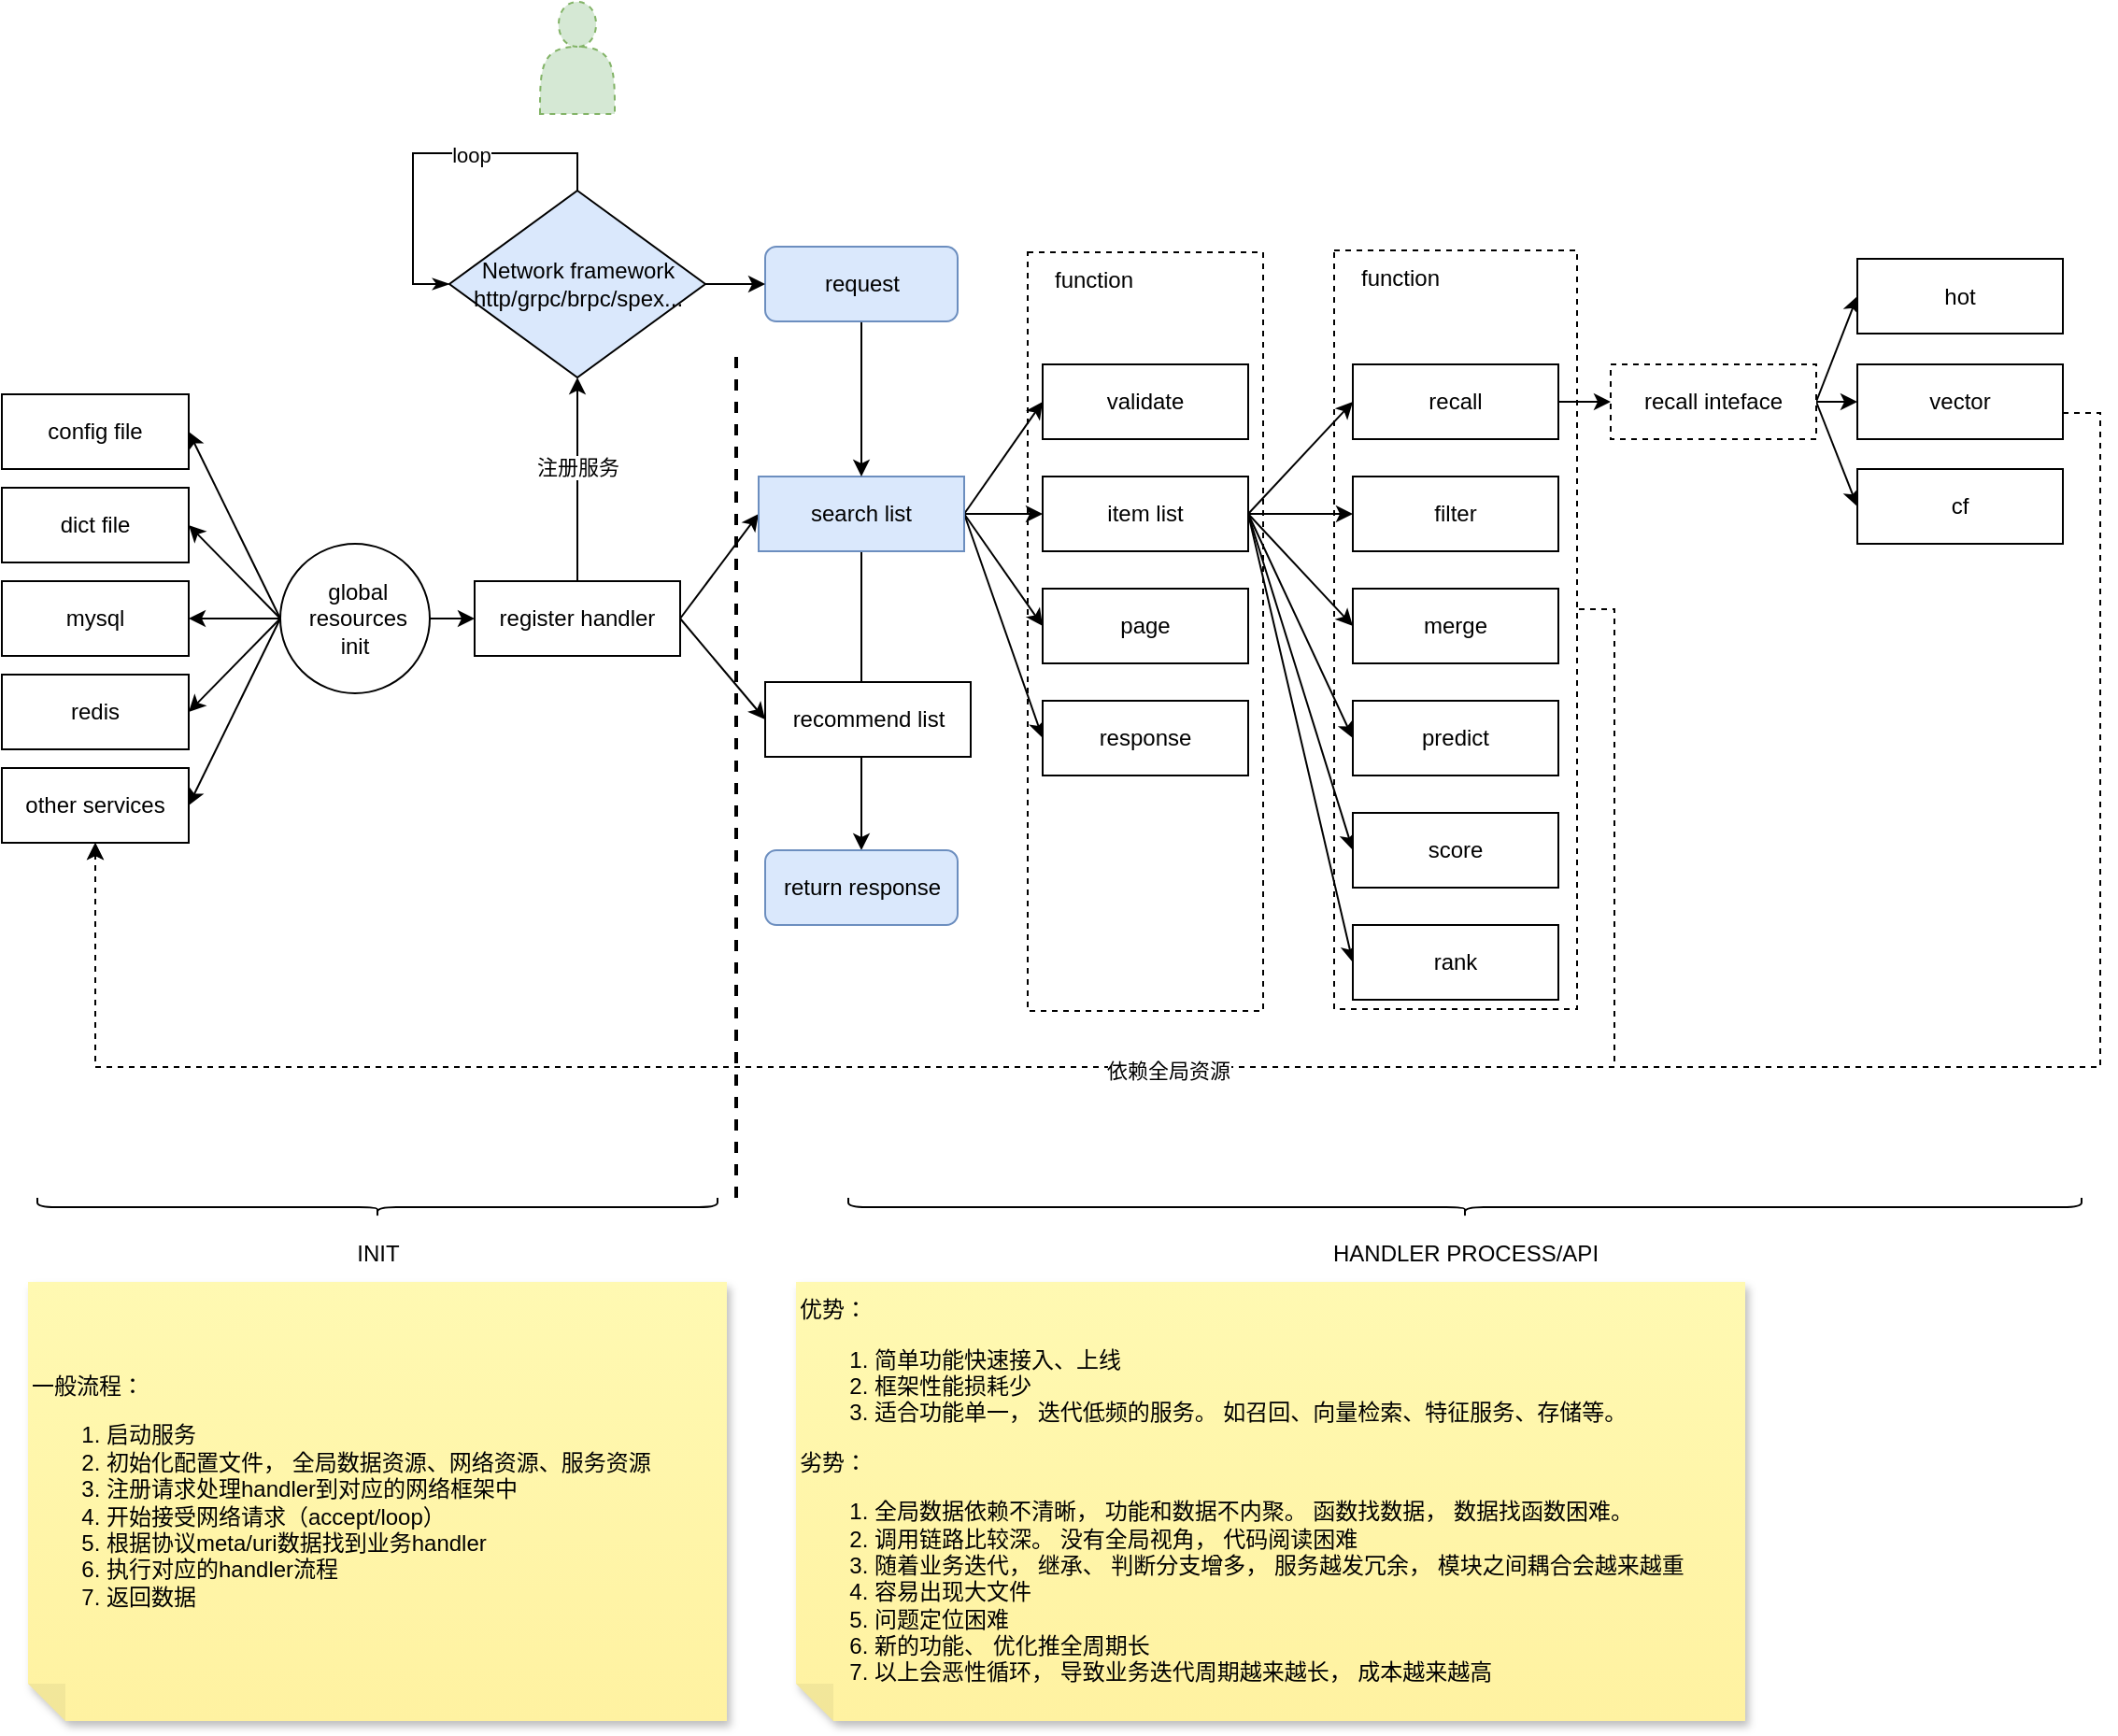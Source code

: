 <mxfile version="20.2.3" type="github">
  <diagram id="JJmWhjyOwM89aCiY69w7" name="第 1 页">
    <mxGraphModel dx="1234" dy="825" grid="1" gridSize="10" guides="1" tooltips="1" connect="1" arrows="1" fold="1" page="1" pageScale="1" pageWidth="3300" pageHeight="4681" math="0" shadow="0">
      <root>
        <mxCell id="0" />
        <mxCell id="1" parent="0" />
        <mxCell id="9VdhH4_OahOFBLT25fH9-60" style="edgeStyle=orthogonalEdgeStyle;rounded=0;orthogonalLoop=1;jettySize=auto;html=1;exitX=1;exitY=0.5;exitDx=0;exitDy=0;entryX=0.5;entryY=1;entryDx=0;entryDy=0;dashed=1;" edge="1" parent="1" source="9VdhH4_OahOFBLT25fH9-56" target="9VdhH4_OahOFBLT25fH9-7">
          <mxGeometry relative="1" as="geometry">
            <Array as="points">
              <mxPoint x="910" y="455" />
              <mxPoint x="910" y="700" />
              <mxPoint x="97" y="700" />
            </Array>
          </mxGeometry>
        </mxCell>
        <mxCell id="9VdhH4_OahOFBLT25fH9-56" value="" style="rounded=0;whiteSpace=wrap;html=1;dashed=1;" vertex="1" parent="1">
          <mxGeometry x="760" y="263" width="130" height="406" as="geometry" />
        </mxCell>
        <mxCell id="9VdhH4_OahOFBLT25fH9-55" value="" style="rounded=0;whiteSpace=wrap;html=1;dashed=1;" vertex="1" parent="1">
          <mxGeometry x="596" y="264" width="126" height="406" as="geometry" />
        </mxCell>
        <mxCell id="9VdhH4_OahOFBLT25fH9-8" style="rounded=0;orthogonalLoop=1;jettySize=auto;html=1;entryX=1;entryY=0.5;entryDx=0;entryDy=0;exitX=0;exitY=0.5;exitDx=0;exitDy=0;" edge="1" parent="1" source="9VdhH4_OahOFBLT25fH9-1" target="9VdhH4_OahOFBLT25fH9-3">
          <mxGeometry relative="1" as="geometry" />
        </mxCell>
        <mxCell id="9VdhH4_OahOFBLT25fH9-9" style="edgeStyle=none;rounded=0;orthogonalLoop=1;jettySize=auto;html=1;exitX=0;exitY=0.5;exitDx=0;exitDy=0;entryX=1;entryY=0.5;entryDx=0;entryDy=0;" edge="1" parent="1" source="9VdhH4_OahOFBLT25fH9-1" target="9VdhH4_OahOFBLT25fH9-4">
          <mxGeometry relative="1" as="geometry" />
        </mxCell>
        <mxCell id="9VdhH4_OahOFBLT25fH9-10" style="edgeStyle=none;rounded=0;orthogonalLoop=1;jettySize=auto;html=1;exitX=0;exitY=0.5;exitDx=0;exitDy=0;entryX=1;entryY=0.5;entryDx=0;entryDy=0;" edge="1" parent="1" source="9VdhH4_OahOFBLT25fH9-1" target="9VdhH4_OahOFBLT25fH9-5">
          <mxGeometry relative="1" as="geometry" />
        </mxCell>
        <mxCell id="9VdhH4_OahOFBLT25fH9-11" style="edgeStyle=none;rounded=0;orthogonalLoop=1;jettySize=auto;html=1;exitX=0;exitY=0.5;exitDx=0;exitDy=0;entryX=1;entryY=0.5;entryDx=0;entryDy=0;" edge="1" parent="1" source="9VdhH4_OahOFBLT25fH9-1" target="9VdhH4_OahOFBLT25fH9-6">
          <mxGeometry relative="1" as="geometry" />
        </mxCell>
        <mxCell id="9VdhH4_OahOFBLT25fH9-12" style="edgeStyle=none;rounded=0;orthogonalLoop=1;jettySize=auto;html=1;exitX=0;exitY=0.5;exitDx=0;exitDy=0;entryX=1;entryY=0.5;entryDx=0;entryDy=0;" edge="1" parent="1" source="9VdhH4_OahOFBLT25fH9-1" target="9VdhH4_OahOFBLT25fH9-7">
          <mxGeometry relative="1" as="geometry" />
        </mxCell>
        <mxCell id="9VdhH4_OahOFBLT25fH9-59" style="edgeStyle=none;rounded=0;orthogonalLoop=1;jettySize=auto;html=1;exitX=1;exitY=0.5;exitDx=0;exitDy=0;entryX=0;entryY=0.5;entryDx=0;entryDy=0;" edge="1" parent="1" source="9VdhH4_OahOFBLT25fH9-1" target="9VdhH4_OahOFBLT25fH9-13">
          <mxGeometry relative="1" as="geometry" />
        </mxCell>
        <mxCell id="9VdhH4_OahOFBLT25fH9-1" value="&amp;nbsp;global&lt;br&gt;&amp;nbsp;&lt;span style=&quot;background-color: initial;&quot;&gt;resources&lt;/span&gt;&lt;div&gt;init&lt;/div&gt;" style="ellipse;whiteSpace=wrap;html=1;aspect=fixed;" vertex="1" parent="1">
          <mxGeometry x="196" y="420" width="80" height="80" as="geometry" />
        </mxCell>
        <mxCell id="9VdhH4_OahOFBLT25fH9-3" value="config file" style="rounded=0;whiteSpace=wrap;html=1;" vertex="1" parent="1">
          <mxGeometry x="47" y="340" width="100" height="40" as="geometry" />
        </mxCell>
        <mxCell id="9VdhH4_OahOFBLT25fH9-4" value="dict file" style="rounded=0;whiteSpace=wrap;html=1;" vertex="1" parent="1">
          <mxGeometry x="47" y="390" width="100" height="40" as="geometry" />
        </mxCell>
        <mxCell id="9VdhH4_OahOFBLT25fH9-5" value="mysql" style="rounded=0;whiteSpace=wrap;html=1;" vertex="1" parent="1">
          <mxGeometry x="47" y="440" width="100" height="40" as="geometry" />
        </mxCell>
        <mxCell id="9VdhH4_OahOFBLT25fH9-6" value="redis" style="rounded=0;whiteSpace=wrap;html=1;" vertex="1" parent="1">
          <mxGeometry x="47" y="490" width="100" height="40" as="geometry" />
        </mxCell>
        <mxCell id="9VdhH4_OahOFBLT25fH9-7" value="other services" style="rounded=0;whiteSpace=wrap;html=1;" vertex="1" parent="1">
          <mxGeometry x="47" y="540" width="100" height="40" as="geometry" />
        </mxCell>
        <mxCell id="9VdhH4_OahOFBLT25fH9-17" style="edgeStyle=none;rounded=0;orthogonalLoop=1;jettySize=auto;html=1;exitX=1;exitY=0.5;exitDx=0;exitDy=0;entryX=0;entryY=0.5;entryDx=0;entryDy=0;" edge="1" parent="1" source="9VdhH4_OahOFBLT25fH9-13" target="9VdhH4_OahOFBLT25fH9-15">
          <mxGeometry relative="1" as="geometry" />
        </mxCell>
        <mxCell id="9VdhH4_OahOFBLT25fH9-18" style="edgeStyle=none;rounded=0;orthogonalLoop=1;jettySize=auto;html=1;exitX=1;exitY=0.5;exitDx=0;exitDy=0;entryX=0;entryY=0.5;entryDx=0;entryDy=0;" edge="1" parent="1" source="9VdhH4_OahOFBLT25fH9-13" target="9VdhH4_OahOFBLT25fH9-16">
          <mxGeometry relative="1" as="geometry" />
        </mxCell>
        <mxCell id="9VdhH4_OahOFBLT25fH9-65" style="edgeStyle=orthogonalEdgeStyle;rounded=0;orthogonalLoop=1;jettySize=auto;html=1;exitX=0.5;exitY=0;exitDx=0;exitDy=0;entryX=0.5;entryY=1;entryDx=0;entryDy=0;" edge="1" parent="1" source="9VdhH4_OahOFBLT25fH9-13" target="9VdhH4_OahOFBLT25fH9-78">
          <mxGeometry relative="1" as="geometry" />
        </mxCell>
        <mxCell id="9VdhH4_OahOFBLT25fH9-66" value="注册服务" style="edgeLabel;html=1;align=center;verticalAlign=middle;resizable=0;points=[];" vertex="1" connectable="0" parent="9VdhH4_OahOFBLT25fH9-65">
          <mxGeometry x="0.115" relative="1" as="geometry">
            <mxPoint as="offset" />
          </mxGeometry>
        </mxCell>
        <mxCell id="9VdhH4_OahOFBLT25fH9-13" value="register handler" style="rounded=0;whiteSpace=wrap;html=1;" vertex="1" parent="1">
          <mxGeometry x="300" y="440" width="110" height="40" as="geometry" />
        </mxCell>
        <mxCell id="9VdhH4_OahOFBLT25fH9-30" style="edgeStyle=none;rounded=0;orthogonalLoop=1;jettySize=auto;html=1;exitX=1;exitY=0.5;exitDx=0;exitDy=0;entryX=0;entryY=0.5;entryDx=0;entryDy=0;" edge="1" parent="1" source="9VdhH4_OahOFBLT25fH9-15" target="9VdhH4_OahOFBLT25fH9-20">
          <mxGeometry relative="1" as="geometry" />
        </mxCell>
        <mxCell id="9VdhH4_OahOFBLT25fH9-31" style="edgeStyle=none;rounded=0;orthogonalLoop=1;jettySize=auto;html=1;exitX=1;exitY=0.5;exitDx=0;exitDy=0;entryX=0;entryY=0.5;entryDx=0;entryDy=0;" edge="1" parent="1" source="9VdhH4_OahOFBLT25fH9-15" target="9VdhH4_OahOFBLT25fH9-21">
          <mxGeometry relative="1" as="geometry" />
        </mxCell>
        <mxCell id="9VdhH4_OahOFBLT25fH9-32" style="edgeStyle=none;rounded=0;orthogonalLoop=1;jettySize=auto;html=1;exitX=1;exitY=0.5;exitDx=0;exitDy=0;entryX=0;entryY=0.5;entryDx=0;entryDy=0;" edge="1" parent="1" source="9VdhH4_OahOFBLT25fH9-15" target="9VdhH4_OahOFBLT25fH9-22">
          <mxGeometry relative="1" as="geometry" />
        </mxCell>
        <mxCell id="9VdhH4_OahOFBLT25fH9-33" style="edgeStyle=none;rounded=0;orthogonalLoop=1;jettySize=auto;html=1;exitX=1;exitY=0.5;exitDx=0;exitDy=0;entryX=0;entryY=0.5;entryDx=0;entryDy=0;" edge="1" parent="1" source="9VdhH4_OahOFBLT25fH9-15" target="9VdhH4_OahOFBLT25fH9-23">
          <mxGeometry relative="1" as="geometry" />
        </mxCell>
        <mxCell id="9VdhH4_OahOFBLT25fH9-54" style="edgeStyle=none;rounded=0;orthogonalLoop=1;jettySize=auto;html=1;exitX=0.5;exitY=1;exitDx=0;exitDy=0;" edge="1" parent="1" source="9VdhH4_OahOFBLT25fH9-15" target="9VdhH4_OahOFBLT25fH9-53">
          <mxGeometry relative="1" as="geometry" />
        </mxCell>
        <mxCell id="9VdhH4_OahOFBLT25fH9-15" value="search list" style="rounded=0;whiteSpace=wrap;html=1;fillColor=#dae8fc;strokeColor=#6c8ebf;" vertex="1" parent="1">
          <mxGeometry x="452" y="384" width="110" height="40" as="geometry" />
        </mxCell>
        <mxCell id="9VdhH4_OahOFBLT25fH9-16" value="recommend list" style="rounded=0;whiteSpace=wrap;html=1;" vertex="1" parent="1">
          <mxGeometry x="455.5" y="494" width="110" height="40" as="geometry" />
        </mxCell>
        <mxCell id="9VdhH4_OahOFBLT25fH9-20" value="validate" style="rounded=0;whiteSpace=wrap;html=1;" vertex="1" parent="1">
          <mxGeometry x="604" y="324" width="110" height="40" as="geometry" />
        </mxCell>
        <mxCell id="9VdhH4_OahOFBLT25fH9-34" style="edgeStyle=none;rounded=0;orthogonalLoop=1;jettySize=auto;html=1;exitX=1;exitY=0.5;exitDx=0;exitDy=0;entryX=0;entryY=0.5;entryDx=0;entryDy=0;" edge="1" parent="1" source="9VdhH4_OahOFBLT25fH9-21" target="9VdhH4_OahOFBLT25fH9-24">
          <mxGeometry relative="1" as="geometry" />
        </mxCell>
        <mxCell id="9VdhH4_OahOFBLT25fH9-35" style="edgeStyle=none;rounded=0;orthogonalLoop=1;jettySize=auto;html=1;exitX=1;exitY=0.5;exitDx=0;exitDy=0;entryX=0;entryY=0.5;entryDx=0;entryDy=0;" edge="1" parent="1" source="9VdhH4_OahOFBLT25fH9-21" target="9VdhH4_OahOFBLT25fH9-25">
          <mxGeometry relative="1" as="geometry" />
        </mxCell>
        <mxCell id="9VdhH4_OahOFBLT25fH9-36" style="edgeStyle=none;rounded=0;orthogonalLoop=1;jettySize=auto;html=1;exitX=1;exitY=0.5;exitDx=0;exitDy=0;entryX=0;entryY=0.5;entryDx=0;entryDy=0;" edge="1" parent="1" source="9VdhH4_OahOFBLT25fH9-21" target="9VdhH4_OahOFBLT25fH9-26">
          <mxGeometry relative="1" as="geometry" />
        </mxCell>
        <mxCell id="9VdhH4_OahOFBLT25fH9-37" style="edgeStyle=none;rounded=0;orthogonalLoop=1;jettySize=auto;html=1;exitX=1;exitY=0.5;exitDx=0;exitDy=0;entryX=0;entryY=0.5;entryDx=0;entryDy=0;" edge="1" parent="1" source="9VdhH4_OahOFBLT25fH9-21" target="9VdhH4_OahOFBLT25fH9-27">
          <mxGeometry relative="1" as="geometry" />
        </mxCell>
        <mxCell id="9VdhH4_OahOFBLT25fH9-38" style="edgeStyle=none;rounded=0;orthogonalLoop=1;jettySize=auto;html=1;exitX=1;exitY=0.5;exitDx=0;exitDy=0;entryX=0;entryY=0.5;entryDx=0;entryDy=0;" edge="1" parent="1" source="9VdhH4_OahOFBLT25fH9-21" target="9VdhH4_OahOFBLT25fH9-28">
          <mxGeometry relative="1" as="geometry" />
        </mxCell>
        <mxCell id="9VdhH4_OahOFBLT25fH9-39" style="edgeStyle=none;rounded=0;orthogonalLoop=1;jettySize=auto;html=1;exitX=1;exitY=0.5;exitDx=0;exitDy=0;entryX=0;entryY=0.5;entryDx=0;entryDy=0;" edge="1" parent="1" source="9VdhH4_OahOFBLT25fH9-21" target="9VdhH4_OahOFBLT25fH9-29">
          <mxGeometry relative="1" as="geometry" />
        </mxCell>
        <mxCell id="9VdhH4_OahOFBLT25fH9-21" value="item list" style="rounded=0;whiteSpace=wrap;html=1;" vertex="1" parent="1">
          <mxGeometry x="604" y="384" width="110" height="40" as="geometry" />
        </mxCell>
        <mxCell id="9VdhH4_OahOFBLT25fH9-22" value="page" style="rounded=0;whiteSpace=wrap;html=1;" vertex="1" parent="1">
          <mxGeometry x="604" y="444" width="110" height="40" as="geometry" />
        </mxCell>
        <mxCell id="9VdhH4_OahOFBLT25fH9-23" value="response" style="rounded=0;whiteSpace=wrap;html=1;" vertex="1" parent="1">
          <mxGeometry x="604" y="504" width="110" height="40" as="geometry" />
        </mxCell>
        <mxCell id="9VdhH4_OahOFBLT25fH9-41" style="edgeStyle=none;rounded=0;orthogonalLoop=1;jettySize=auto;html=1;exitX=1;exitY=0.5;exitDx=0;exitDy=0;entryX=0;entryY=0.5;entryDx=0;entryDy=0;" edge="1" parent="1" source="9VdhH4_OahOFBLT25fH9-24" target="9VdhH4_OahOFBLT25fH9-40">
          <mxGeometry relative="1" as="geometry" />
        </mxCell>
        <mxCell id="9VdhH4_OahOFBLT25fH9-24" value="recall" style="rounded=0;whiteSpace=wrap;html=1;" vertex="1" parent="1">
          <mxGeometry x="770" y="324" width="110" height="40" as="geometry" />
        </mxCell>
        <mxCell id="9VdhH4_OahOFBLT25fH9-25" value="filter" style="rounded=0;whiteSpace=wrap;html=1;" vertex="1" parent="1">
          <mxGeometry x="770" y="384" width="110" height="40" as="geometry" />
        </mxCell>
        <mxCell id="9VdhH4_OahOFBLT25fH9-26" value="merge" style="rounded=0;whiteSpace=wrap;html=1;" vertex="1" parent="1">
          <mxGeometry x="770" y="444" width="110" height="40" as="geometry" />
        </mxCell>
        <mxCell id="9VdhH4_OahOFBLT25fH9-27" value="predict" style="rounded=0;whiteSpace=wrap;html=1;" vertex="1" parent="1">
          <mxGeometry x="770" y="504" width="110" height="40" as="geometry" />
        </mxCell>
        <mxCell id="9VdhH4_OahOFBLT25fH9-28" value="score" style="rounded=0;whiteSpace=wrap;html=1;" vertex="1" parent="1">
          <mxGeometry x="770" y="564" width="110" height="40" as="geometry" />
        </mxCell>
        <mxCell id="9VdhH4_OahOFBLT25fH9-29" value="rank" style="rounded=0;whiteSpace=wrap;html=1;" vertex="1" parent="1">
          <mxGeometry x="770" y="624" width="110" height="40" as="geometry" />
        </mxCell>
        <mxCell id="9VdhH4_OahOFBLT25fH9-45" style="edgeStyle=none;rounded=0;orthogonalLoop=1;jettySize=auto;html=1;exitX=1;exitY=0.5;exitDx=0;exitDy=0;entryX=0;entryY=0.5;entryDx=0;entryDy=0;" edge="1" parent="1" source="9VdhH4_OahOFBLT25fH9-40" target="9VdhH4_OahOFBLT25fH9-42">
          <mxGeometry relative="1" as="geometry" />
        </mxCell>
        <mxCell id="9VdhH4_OahOFBLT25fH9-46" style="edgeStyle=none;rounded=0;orthogonalLoop=1;jettySize=auto;html=1;exitX=1;exitY=0.5;exitDx=0;exitDy=0;entryX=0;entryY=0.5;entryDx=0;entryDy=0;" edge="1" parent="1" source="9VdhH4_OahOFBLT25fH9-40" target="9VdhH4_OahOFBLT25fH9-43">
          <mxGeometry relative="1" as="geometry" />
        </mxCell>
        <mxCell id="9VdhH4_OahOFBLT25fH9-48" style="edgeStyle=none;rounded=0;orthogonalLoop=1;jettySize=auto;html=1;exitX=1;exitY=0.5;exitDx=0;exitDy=0;entryX=0;entryY=0.5;entryDx=0;entryDy=0;" edge="1" parent="1" source="9VdhH4_OahOFBLT25fH9-40" target="9VdhH4_OahOFBLT25fH9-44">
          <mxGeometry relative="1" as="geometry" />
        </mxCell>
        <mxCell id="9VdhH4_OahOFBLT25fH9-40" value="recall inteface" style="rounded=0;whiteSpace=wrap;html=1;dashed=1;" vertex="1" parent="1">
          <mxGeometry x="908" y="324" width="110" height="40" as="geometry" />
        </mxCell>
        <mxCell id="9VdhH4_OahOFBLT25fH9-42" value="hot" style="rounded=0;whiteSpace=wrap;html=1;" vertex="1" parent="1">
          <mxGeometry x="1040" y="267.5" width="110" height="40" as="geometry" />
        </mxCell>
        <mxCell id="9VdhH4_OahOFBLT25fH9-62" style="edgeStyle=orthogonalEdgeStyle;rounded=0;orthogonalLoop=1;jettySize=auto;html=1;exitX=1;exitY=0.5;exitDx=0;exitDy=0;entryX=0.5;entryY=1;entryDx=0;entryDy=0;dashed=1;" edge="1" parent="1" source="9VdhH4_OahOFBLT25fH9-43" target="9VdhH4_OahOFBLT25fH9-7">
          <mxGeometry relative="1" as="geometry">
            <Array as="points">
              <mxPoint x="1170" y="350" />
              <mxPoint x="1170" y="700" />
              <mxPoint x="97" y="700" />
            </Array>
          </mxGeometry>
        </mxCell>
        <mxCell id="9VdhH4_OahOFBLT25fH9-63" value="依赖全局资源" style="edgeLabel;html=1;align=center;verticalAlign=middle;resizable=0;points=[];" vertex="1" connectable="0" parent="9VdhH4_OahOFBLT25fH9-62">
          <mxGeometry x="0.116" y="2" relative="1" as="geometry">
            <mxPoint as="offset" />
          </mxGeometry>
        </mxCell>
        <mxCell id="9VdhH4_OahOFBLT25fH9-43" value="vector" style="rounded=0;whiteSpace=wrap;html=1;" vertex="1" parent="1">
          <mxGeometry x="1040" y="324" width="110" height="40" as="geometry" />
        </mxCell>
        <mxCell id="9VdhH4_OahOFBLT25fH9-44" value="cf" style="rounded=0;whiteSpace=wrap;html=1;" vertex="1" parent="1">
          <mxGeometry x="1040" y="380" width="110" height="40" as="geometry" />
        </mxCell>
        <mxCell id="9VdhH4_OahOFBLT25fH9-49" value="" style="shape=actor;whiteSpace=wrap;html=1;dashed=1;fillColor=#d5e8d4;strokeColor=#82b366;" vertex="1" parent="1">
          <mxGeometry x="335" y="130" width="40" height="60" as="geometry" />
        </mxCell>
        <mxCell id="9VdhH4_OahOFBLT25fH9-51" style="edgeStyle=none;rounded=0;orthogonalLoop=1;jettySize=auto;html=1;exitX=0.5;exitY=1;exitDx=0;exitDy=0;entryX=0.5;entryY=0;entryDx=0;entryDy=0;" edge="1" parent="1" source="9VdhH4_OahOFBLT25fH9-50" target="9VdhH4_OahOFBLT25fH9-15">
          <mxGeometry relative="1" as="geometry" />
        </mxCell>
        <mxCell id="9VdhH4_OahOFBLT25fH9-50" value="request" style="rounded=1;whiteSpace=wrap;html=1;fillColor=#dae8fc;strokeColor=#6c8ebf;" vertex="1" parent="1">
          <mxGeometry x="455.5" y="261" width="103" height="40" as="geometry" />
        </mxCell>
        <mxCell id="9VdhH4_OahOFBLT25fH9-53" value="return response" style="rounded=1;whiteSpace=wrap;html=1;fillColor=#dae8fc;strokeColor=#6c8ebf;" vertex="1" parent="1">
          <mxGeometry x="455.5" y="584" width="103" height="40" as="geometry" />
        </mxCell>
        <mxCell id="9VdhH4_OahOFBLT25fH9-57" value="function" style="text;html=1;resizable=0;autosize=1;align=center;verticalAlign=middle;points=[];fillColor=none;strokeColor=none;rounded=0;dashed=1;" vertex="1" parent="1">
          <mxGeometry x="596" y="264" width="70" height="30" as="geometry" />
        </mxCell>
        <mxCell id="9VdhH4_OahOFBLT25fH9-58" value="function" style="text;html=1;resizable=0;autosize=1;align=center;verticalAlign=middle;points=[];fillColor=none;strokeColor=none;rounded=0;dashed=1;" vertex="1" parent="1">
          <mxGeometry x="760" y="263" width="70" height="30" as="geometry" />
        </mxCell>
        <mxCell id="9VdhH4_OahOFBLT25fH9-67" style="edgeStyle=orthogonalEdgeStyle;rounded=0;orthogonalLoop=1;jettySize=auto;html=1;exitX=1;exitY=0.5;exitDx=0;exitDy=0;entryX=0;entryY=0.5;entryDx=0;entryDy=0;" edge="1" parent="1" source="9VdhH4_OahOFBLT25fH9-78" target="9VdhH4_OahOFBLT25fH9-50">
          <mxGeometry relative="1" as="geometry" />
        </mxCell>
        <mxCell id="9VdhH4_OahOFBLT25fH9-68" value="" style="shape=curlyBracket;whiteSpace=wrap;html=1;rounded=1;flipH=1;direction=north;" vertex="1" parent="1">
          <mxGeometry x="66" y="770" width="364" height="10" as="geometry" />
        </mxCell>
        <mxCell id="9VdhH4_OahOFBLT25fH9-69" value="" style="edgeStyle=none;orthogonalLoop=1;jettySize=auto;html=1;rounded=0;dashed=1;endArrow=none;endFill=0;strokeWidth=2;" edge="1" parent="1">
          <mxGeometry width="80" relative="1" as="geometry">
            <mxPoint x="440" y="320" as="sourcePoint" />
            <mxPoint x="440" y="770" as="targetPoint" />
            <Array as="points" />
          </mxGeometry>
        </mxCell>
        <mxCell id="9VdhH4_OahOFBLT25fH9-72" value="INIT" style="text;html=1;resizable=0;autosize=1;align=center;verticalAlign=middle;points=[];fillColor=none;strokeColor=none;rounded=0;" vertex="1" parent="1">
          <mxGeometry x="223" y="785" width="50" height="30" as="geometry" />
        </mxCell>
        <mxCell id="9VdhH4_OahOFBLT25fH9-73" value="" style="shape=curlyBracket;whiteSpace=wrap;html=1;rounded=1;flipH=1;direction=north;" vertex="1" parent="1">
          <mxGeometry x="500" y="770" width="660" height="10" as="geometry" />
        </mxCell>
        <mxCell id="9VdhH4_OahOFBLT25fH9-74" value="HANDLER PROCESS/API" style="text;html=1;resizable=0;autosize=1;align=center;verticalAlign=middle;points=[];fillColor=none;strokeColor=none;rounded=0;" vertex="1" parent="1">
          <mxGeometry x="745" y="785" width="170" height="30" as="geometry" />
        </mxCell>
        <mxCell id="9VdhH4_OahOFBLT25fH9-75" value="一般流程：&lt;br&gt;&lt;ol&gt;&lt;li&gt;启动服务&lt;/li&gt;&lt;li&gt;初始化配置文件， 全局数据资源、网络资源、服务资源&lt;/li&gt;&lt;li&gt;注册请求处理handler到对应的网络框架中&lt;/li&gt;&lt;li&gt;开始接受网络请求（accept/loop）&lt;/li&gt;&lt;li&gt;根据协议meta/uri数据找到业务handler&lt;/li&gt;&lt;li&gt;执行对应的handler流程&lt;/li&gt;&lt;li&gt;返回数据&lt;/li&gt;&lt;/ol&gt;" style="shape=note;whiteSpace=wrap;html=1;backgroundOutline=1;fontColor=#000000;darkOpacity=0.05;fillColor=#FFF9B2;strokeColor=none;fillStyle=solid;direction=west;gradientDirection=north;gradientColor=#FFF2A1;shadow=1;size=20;pointerEvents=1;align=left;" vertex="1" parent="1">
          <mxGeometry x="61" y="815" width="374" height="235" as="geometry" />
        </mxCell>
        <mxCell id="9VdhH4_OahOFBLT25fH9-76" value="优势：&lt;br&gt;&lt;ol&gt;&lt;li&gt;简单功能快速接入、上线&lt;/li&gt;&lt;li&gt;框架性能损耗少&lt;/li&gt;&lt;li&gt;适合功能单一， 迭代低频的服务。 如召回、向量检索、特征服务、存储等。&lt;/li&gt;&lt;/ol&gt;&lt;div&gt;劣势：&lt;/div&gt;&lt;ol&gt;&lt;li&gt;全局数据依赖不清晰， 功能和数据不内聚。 函数找数据， 数据找函数困难。&lt;/li&gt;&lt;li&gt;调用链路比较深。 没有全局视角， 代码阅读困难&lt;/li&gt;&lt;li&gt;随着业务迭代， 继承、 判断分支增多， 服务越发冗余， 模块之间耦合会越来越重&lt;/li&gt;&lt;li&gt;容易出现大文件&lt;/li&gt;&lt;li&gt;问题定位困难&lt;/li&gt;&lt;li&gt;新的功能、 优化推全周期长&lt;/li&gt;&lt;li&gt;以上会恶性循环， 导致业务迭代周期越来越长， 成本越来越高&lt;/li&gt;&lt;/ol&gt;" style="shape=note;whiteSpace=wrap;html=1;backgroundOutline=1;fontColor=#000000;darkOpacity=0.05;fillColor=#FFF9B2;strokeColor=none;fillStyle=solid;direction=west;gradientDirection=north;gradientColor=#FFF2A1;shadow=1;size=20;pointerEvents=1;align=left;" vertex="1" parent="1">
          <mxGeometry x="472" y="815" width="508" height="235" as="geometry" />
        </mxCell>
        <mxCell id="9VdhH4_OahOFBLT25fH9-78" value="&lt;div&gt;Network framework&lt;/div&gt;&lt;div&gt;http/grpc/brpc/spex...&lt;/div&gt;" style="rhombus;whiteSpace=wrap;html=1;fillColor=#DAE8FC;" vertex="1" parent="1">
          <mxGeometry x="286.5" y="231" width="137" height="100" as="geometry" />
        </mxCell>
        <mxCell id="9VdhH4_OahOFBLT25fH9-79" style="edgeStyle=orthogonalEdgeStyle;rounded=0;orthogonalLoop=1;jettySize=auto;html=1;exitX=0.5;exitY=0;exitDx=0;exitDy=0;entryX=0;entryY=0.5;entryDx=0;entryDy=0;endArrow=classicThin;endFill=1;strokeWidth=1;" edge="1" parent="1" source="9VdhH4_OahOFBLT25fH9-78" target="9VdhH4_OahOFBLT25fH9-78">
          <mxGeometry relative="1" as="geometry">
            <Array as="points">
              <mxPoint x="355" y="211" />
              <mxPoint x="267" y="211" />
              <mxPoint x="267" y="281" />
            </Array>
          </mxGeometry>
        </mxCell>
        <mxCell id="9VdhH4_OahOFBLT25fH9-80" value="loop" style="edgeLabel;html=1;align=center;verticalAlign=middle;resizable=0;points=[];" vertex="1" connectable="0" parent="9VdhH4_OahOFBLT25fH9-79">
          <mxGeometry x="-0.22" y="1" relative="1" as="geometry">
            <mxPoint as="offset" />
          </mxGeometry>
        </mxCell>
      </root>
    </mxGraphModel>
  </diagram>
</mxfile>
